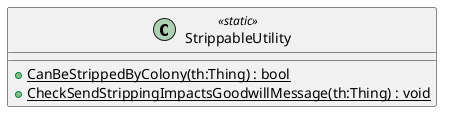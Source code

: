 @startuml
class StrippableUtility <<static>> {
    + {static} CanBeStrippedByColony(th:Thing) : bool
    + {static} CheckSendStrippingImpactsGoodwillMessage(th:Thing) : void
}
@enduml
